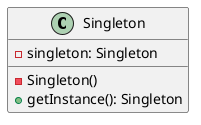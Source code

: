 @startuml

class Singleton {
    - singleton: Singleton
    - Singleton()
    + getInstance(): Singleton
}

@enduml